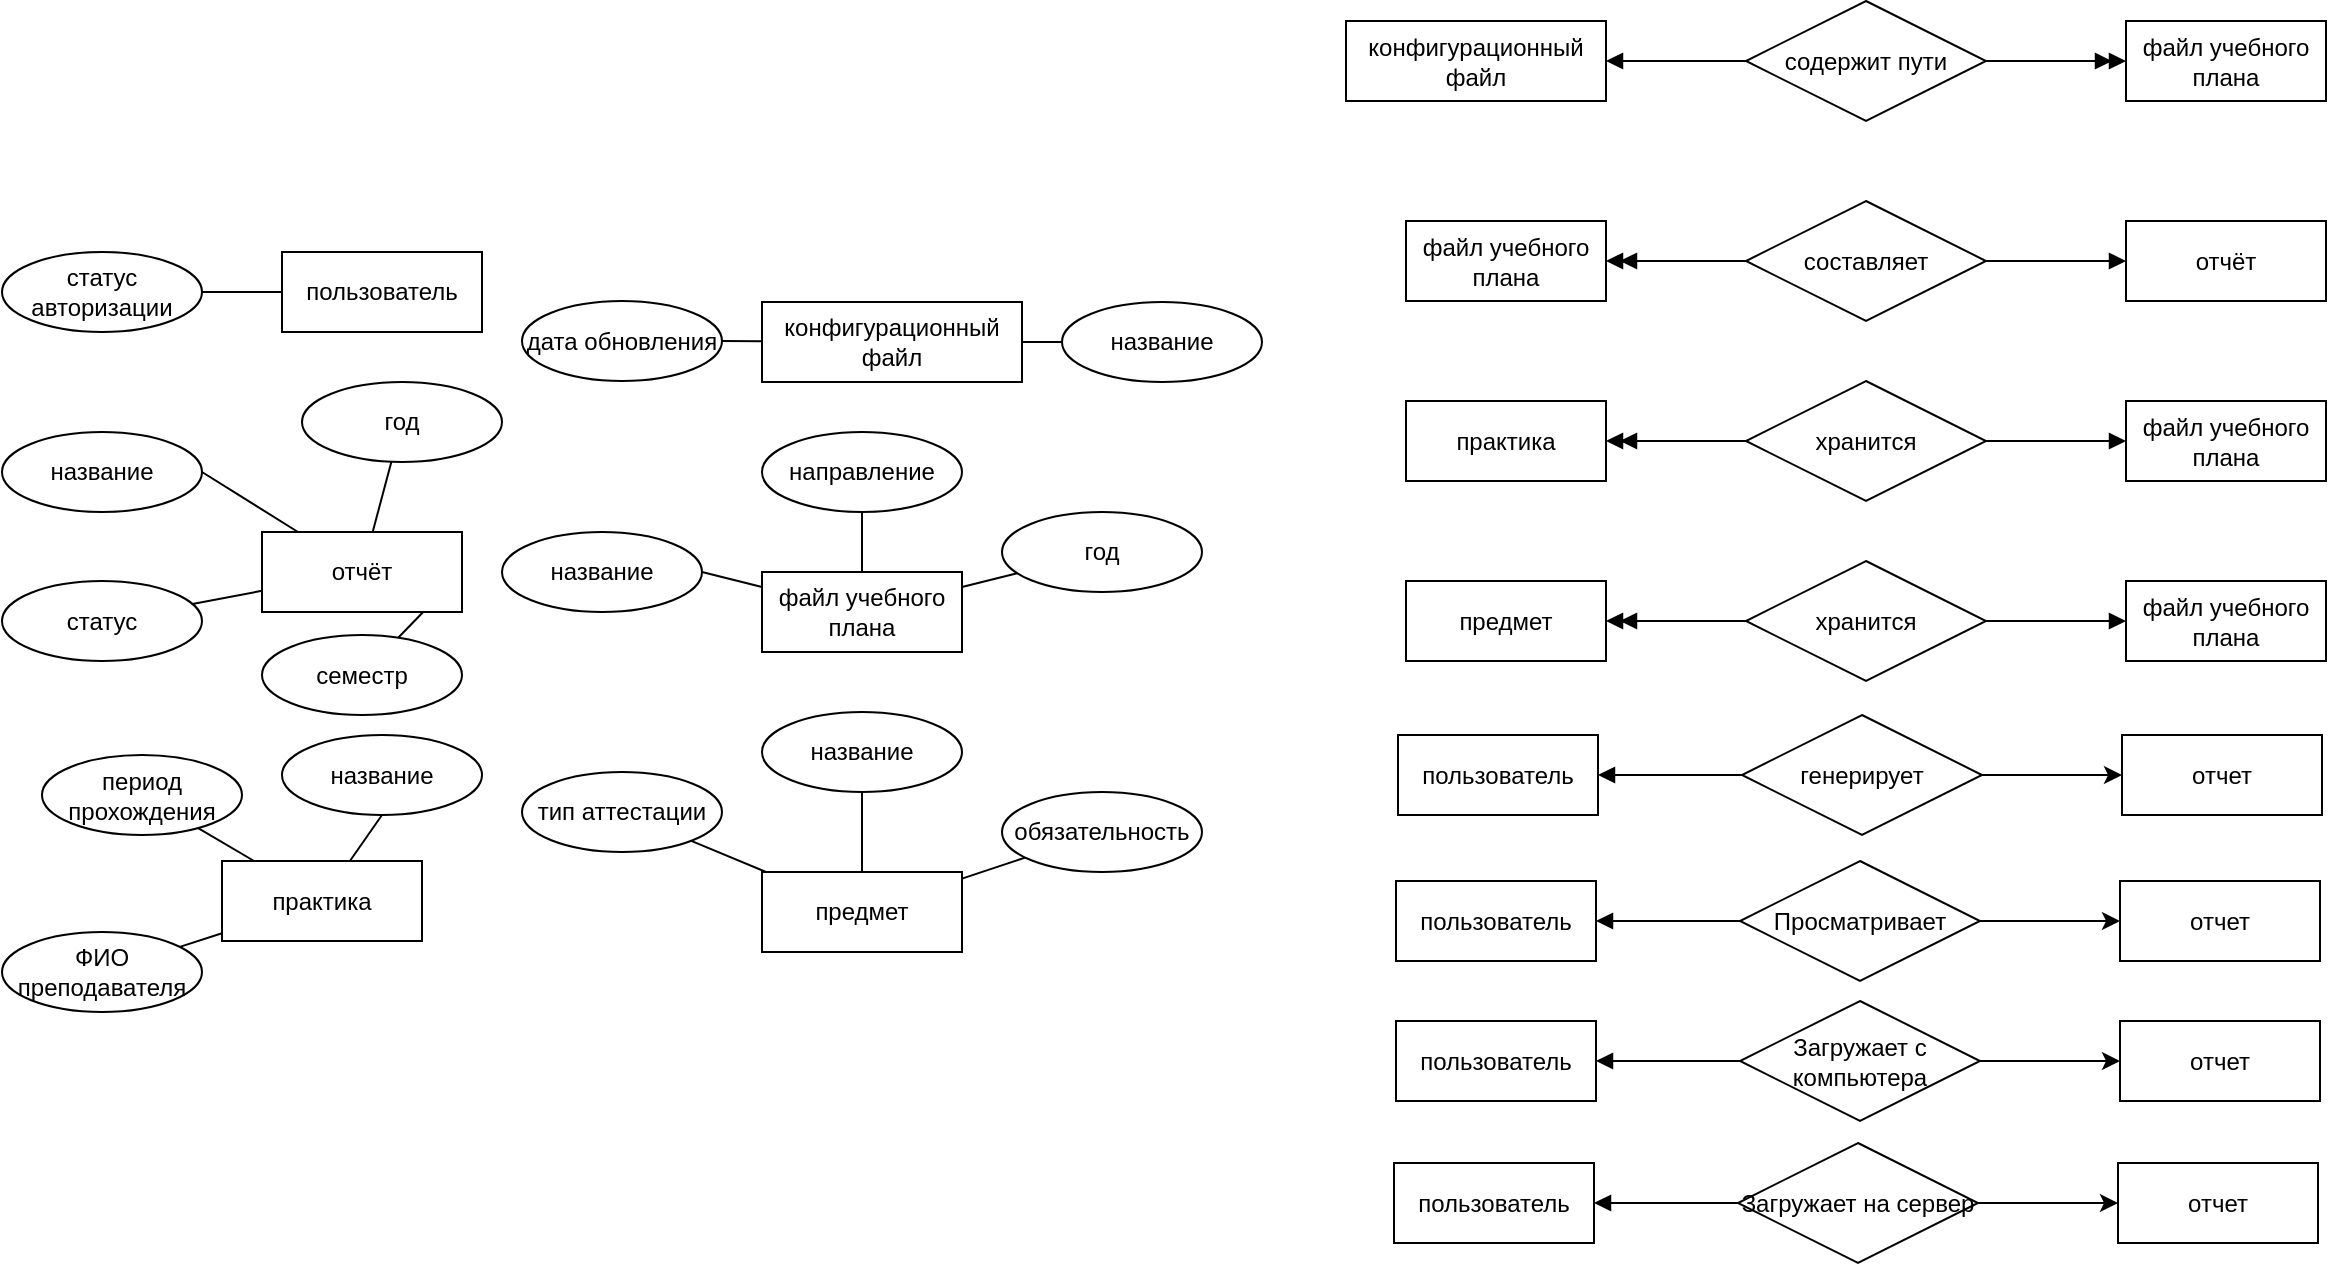 <mxfile version="20.8.23" type="device"><diagram name="Страница 1" id="Vl6i8Gt8UvYRzS7OIlg3"><mxGraphModel dx="1235" dy="728" grid="0" gridSize="10" guides="1" tooltips="1" connect="1" arrows="1" fold="1" page="0" pageScale="1" pageWidth="827" pageHeight="1169" math="0" shadow="0"><root><mxCell id="0"/><mxCell id="1" parent="0"/><mxCell id="p7lyxdlydtJFYUvkGqon-26" style="edgeStyle=none;rounded=0;orthogonalLoop=1;jettySize=auto;html=1;endArrow=none;endFill=0;" edge="1" parent="1" source="p7lyxdlydtJFYUvkGqon-1" target="p7lyxdlydtJFYUvkGqon-23"><mxGeometry relative="1" as="geometry"/></mxCell><mxCell id="p7lyxdlydtJFYUvkGqon-1" value="пользователь" style="whiteSpace=wrap;html=1;align=center;" vertex="1" parent="1"><mxGeometry x="160" y="140" width="100" height="40" as="geometry"/></mxCell><mxCell id="p7lyxdlydtJFYUvkGqon-8" style="rounded=0;orthogonalLoop=1;jettySize=auto;html=1;endArrow=none;endFill=0;" edge="1" parent="1" source="p7lyxdlydtJFYUvkGqon-2" target="p7lyxdlydtJFYUvkGqon-7"><mxGeometry relative="1" as="geometry"/></mxCell><mxCell id="p7lyxdlydtJFYUvkGqon-10" style="rounded=0;orthogonalLoop=1;jettySize=auto;html=1;exitX=1;exitY=0.5;exitDx=0;exitDy=0;endArrow=none;endFill=0;" edge="1" parent="1" source="p7lyxdlydtJFYUvkGqon-2" target="p7lyxdlydtJFYUvkGqon-9"><mxGeometry relative="1" as="geometry"/></mxCell><mxCell id="p7lyxdlydtJFYUvkGqon-13" style="edgeStyle=none;rounded=0;orthogonalLoop=1;jettySize=auto;html=1;entryX=1;entryY=0.5;entryDx=0;entryDy=0;endArrow=none;endFill=0;" edge="1" parent="1" source="p7lyxdlydtJFYUvkGqon-2" target="p7lyxdlydtJFYUvkGqon-11"><mxGeometry relative="1" as="geometry"/></mxCell><mxCell id="p7lyxdlydtJFYUvkGqon-14" style="edgeStyle=none;rounded=0;orthogonalLoop=1;jettySize=auto;html=1;endArrow=none;endFill=0;" edge="1" parent="1" source="p7lyxdlydtJFYUvkGqon-2" target="p7lyxdlydtJFYUvkGqon-12"><mxGeometry relative="1" as="geometry"/></mxCell><mxCell id="p7lyxdlydtJFYUvkGqon-2" value="отчёт" style="whiteSpace=wrap;html=1;align=center;" vertex="1" parent="1"><mxGeometry x="150" y="280" width="100" height="40" as="geometry"/></mxCell><mxCell id="p7lyxdlydtJFYUvkGqon-18" style="edgeStyle=none;rounded=0;orthogonalLoop=1;jettySize=auto;html=1;entryX=1;entryY=0.5;entryDx=0;entryDy=0;endArrow=none;endFill=0;" edge="1" parent="1" source="p7lyxdlydtJFYUvkGqon-3" target="p7lyxdlydtJFYUvkGqon-16"><mxGeometry relative="1" as="geometry"/></mxCell><mxCell id="p7lyxdlydtJFYUvkGqon-19" style="edgeStyle=none;rounded=0;orthogonalLoop=1;jettySize=auto;html=1;endArrow=none;endFill=0;" edge="1" parent="1" source="p7lyxdlydtJFYUvkGqon-3" target="p7lyxdlydtJFYUvkGqon-15"><mxGeometry relative="1" as="geometry"/></mxCell><mxCell id="p7lyxdlydtJFYUvkGqon-20" style="edgeStyle=none;rounded=0;orthogonalLoop=1;jettySize=auto;html=1;endArrow=none;endFill=0;" edge="1" parent="1" source="p7lyxdlydtJFYUvkGqon-3" target="p7lyxdlydtJFYUvkGqon-17"><mxGeometry relative="1" as="geometry"/></mxCell><mxCell id="p7lyxdlydtJFYUvkGqon-3" value="файл учебного плана" style="whiteSpace=wrap;html=1;align=center;" vertex="1" parent="1"><mxGeometry x="400" y="300" width="100" height="40" as="geometry"/></mxCell><mxCell id="p7lyxdlydtJFYUvkGqon-24" style="edgeStyle=none;rounded=0;orthogonalLoop=1;jettySize=auto;html=1;endArrow=none;endFill=0;" edge="1" parent="1" source="p7lyxdlydtJFYUvkGqon-4" target="p7lyxdlydtJFYUvkGqon-21"><mxGeometry relative="1" as="geometry"/></mxCell><mxCell id="p7lyxdlydtJFYUvkGqon-25" style="edgeStyle=none;rounded=0;orthogonalLoop=1;jettySize=auto;html=1;entryX=1;entryY=0.5;entryDx=0;entryDy=0;endArrow=none;endFill=0;" edge="1" parent="1" source="p7lyxdlydtJFYUvkGqon-4" target="p7lyxdlydtJFYUvkGqon-22"><mxGeometry relative="1" as="geometry"/></mxCell><mxCell id="p7lyxdlydtJFYUvkGqon-4" value="конфигурационный файл" style="whiteSpace=wrap;html=1;align=center;" vertex="1" parent="1"><mxGeometry x="400" y="165" width="130" height="40" as="geometry"/></mxCell><mxCell id="p7lyxdlydtJFYUvkGqon-30" style="edgeStyle=none;rounded=0;orthogonalLoop=1;jettySize=auto;html=1;endArrow=none;endFill=0;" edge="1" parent="1" source="p7lyxdlydtJFYUvkGqon-5" target="p7lyxdlydtJFYUvkGqon-29"><mxGeometry relative="1" as="geometry"/></mxCell><mxCell id="p7lyxdlydtJFYUvkGqon-31" style="edgeStyle=none;rounded=0;orthogonalLoop=1;jettySize=auto;html=1;entryX=0.5;entryY=1;entryDx=0;entryDy=0;endArrow=none;endFill=0;" edge="1" parent="1" source="p7lyxdlydtJFYUvkGqon-5" target="p7lyxdlydtJFYUvkGqon-27"><mxGeometry relative="1" as="geometry"/></mxCell><mxCell id="p7lyxdlydtJFYUvkGqon-32" style="edgeStyle=none;rounded=0;orthogonalLoop=1;jettySize=auto;html=1;endArrow=none;endFill=0;" edge="1" parent="1" source="p7lyxdlydtJFYUvkGqon-5" target="p7lyxdlydtJFYUvkGqon-28"><mxGeometry relative="1" as="geometry"/></mxCell><mxCell id="p7lyxdlydtJFYUvkGqon-5" value="практика" style="whiteSpace=wrap;html=1;align=center;" vertex="1" parent="1"><mxGeometry x="130" y="444.5" width="100" height="40" as="geometry"/></mxCell><mxCell id="p7lyxdlydtJFYUvkGqon-36" style="edgeStyle=none;rounded=0;orthogonalLoop=1;jettySize=auto;html=1;endArrow=none;endFill=0;" edge="1" parent="1" source="p7lyxdlydtJFYUvkGqon-6" target="p7lyxdlydtJFYUvkGqon-34"><mxGeometry relative="1" as="geometry"/></mxCell><mxCell id="p7lyxdlydtJFYUvkGqon-37" style="edgeStyle=none;rounded=0;orthogonalLoop=1;jettySize=auto;html=1;endArrow=none;endFill=0;" edge="1" parent="1" source="p7lyxdlydtJFYUvkGqon-6" target="p7lyxdlydtJFYUvkGqon-33"><mxGeometry relative="1" as="geometry"/></mxCell><mxCell id="p7lyxdlydtJFYUvkGqon-38" style="edgeStyle=none;rounded=0;orthogonalLoop=1;jettySize=auto;html=1;endArrow=none;endFill=0;" edge="1" parent="1" source="p7lyxdlydtJFYUvkGqon-6" target="p7lyxdlydtJFYUvkGqon-35"><mxGeometry relative="1" as="geometry"/></mxCell><mxCell id="p7lyxdlydtJFYUvkGqon-6" value="предмет" style="whiteSpace=wrap;html=1;align=center;" vertex="1" parent="1"><mxGeometry x="400" y="450" width="100" height="40" as="geometry"/></mxCell><mxCell id="p7lyxdlydtJFYUvkGqon-7" value="год" style="ellipse;whiteSpace=wrap;html=1;align=center;" vertex="1" parent="1"><mxGeometry x="170" y="205" width="100" height="40" as="geometry"/></mxCell><mxCell id="p7lyxdlydtJFYUvkGqon-9" value="семестр" style="ellipse;whiteSpace=wrap;html=1;align=center;" vertex="1" parent="1"><mxGeometry x="150" y="331.5" width="100" height="40" as="geometry"/></mxCell><mxCell id="p7lyxdlydtJFYUvkGqon-11" value="название" style="ellipse;whiteSpace=wrap;html=1;align=center;" vertex="1" parent="1"><mxGeometry x="20" y="230" width="100" height="40" as="geometry"/></mxCell><mxCell id="p7lyxdlydtJFYUvkGqon-12" value="статус" style="ellipse;whiteSpace=wrap;html=1;align=center;" vertex="1" parent="1"><mxGeometry x="20" y="304.5" width="100" height="40" as="geometry"/></mxCell><mxCell id="p7lyxdlydtJFYUvkGqon-15" value="направление" style="ellipse;whiteSpace=wrap;html=1;align=center;" vertex="1" parent="1"><mxGeometry x="400" y="230" width="100" height="40" as="geometry"/></mxCell><mxCell id="p7lyxdlydtJFYUvkGqon-16" value="название" style="ellipse;whiteSpace=wrap;html=1;align=center;" vertex="1" parent="1"><mxGeometry x="270" y="280" width="100" height="40" as="geometry"/></mxCell><mxCell id="p7lyxdlydtJFYUvkGqon-17" value="год" style="ellipse;whiteSpace=wrap;html=1;align=center;" vertex="1" parent="1"><mxGeometry x="520" y="270" width="100" height="40" as="geometry"/></mxCell><mxCell id="p7lyxdlydtJFYUvkGqon-21" value="название" style="ellipse;whiteSpace=wrap;html=1;align=center;" vertex="1" parent="1"><mxGeometry x="550" y="165" width="100" height="40" as="geometry"/></mxCell><mxCell id="p7lyxdlydtJFYUvkGqon-22" value="дата обновления" style="ellipse;whiteSpace=wrap;html=1;align=center;" vertex="1" parent="1"><mxGeometry x="280" y="164.5" width="100" height="40" as="geometry"/></mxCell><mxCell id="p7lyxdlydtJFYUvkGqon-23" value="статус авторизации" style="ellipse;whiteSpace=wrap;html=1;align=center;" vertex="1" parent="1"><mxGeometry x="20" y="140" width="100" height="40" as="geometry"/></mxCell><mxCell id="p7lyxdlydtJFYUvkGqon-27" value="название" style="ellipse;whiteSpace=wrap;html=1;align=center;" vertex="1" parent="1"><mxGeometry x="160" y="381.5" width="100" height="40" as="geometry"/></mxCell><mxCell id="p7lyxdlydtJFYUvkGqon-28" value="ФИО преподавателя" style="ellipse;whiteSpace=wrap;html=1;align=center;" vertex="1" parent="1"><mxGeometry x="20" y="480" width="100" height="40" as="geometry"/></mxCell><mxCell id="p7lyxdlydtJFYUvkGqon-29" value="период прохождения" style="ellipse;whiteSpace=wrap;html=1;align=center;" vertex="1" parent="1"><mxGeometry x="40" y="391.5" width="100" height="40" as="geometry"/></mxCell><mxCell id="p7lyxdlydtJFYUvkGqon-33" value="тип аттестации" style="ellipse;whiteSpace=wrap;html=1;align=center;" vertex="1" parent="1"><mxGeometry x="280" y="400" width="100" height="40" as="geometry"/></mxCell><mxCell id="p7lyxdlydtJFYUvkGqon-34" value="название" style="ellipse;whiteSpace=wrap;html=1;align=center;" vertex="1" parent="1"><mxGeometry x="400" y="370" width="100" height="40" as="geometry"/></mxCell><mxCell id="p7lyxdlydtJFYUvkGqon-35" value="обязательность" style="ellipse;whiteSpace=wrap;html=1;align=center;" vertex="1" parent="1"><mxGeometry x="520" y="410" width="100" height="40" as="geometry"/></mxCell><mxCell id="p7lyxdlydtJFYUvkGqon-39" value="конфигурационный файл" style="whiteSpace=wrap;html=1;align=center;" vertex="1" parent="1"><mxGeometry x="692" y="24.5" width="130" height="40" as="geometry"/></mxCell><mxCell id="p7lyxdlydtJFYUvkGqon-51" value="" style="edgeStyle=none;rounded=0;orthogonalLoop=1;jettySize=auto;html=1;endArrow=block;endFill=1;" edge="1" parent="1" source="p7lyxdlydtJFYUvkGqon-40" target="p7lyxdlydtJFYUvkGqon-39"><mxGeometry relative="1" as="geometry"/></mxCell><mxCell id="p7lyxdlydtJFYUvkGqon-52" style="edgeStyle=none;rounded=0;orthogonalLoop=1;jettySize=auto;html=1;endArrow=doubleBlock;endFill=1;" edge="1" parent="1" source="p7lyxdlydtJFYUvkGqon-40" target="p7lyxdlydtJFYUvkGqon-41"><mxGeometry relative="1" as="geometry"/></mxCell><mxCell id="p7lyxdlydtJFYUvkGqon-40" value="содержит пути" style="shape=rhombus;perimeter=rhombusPerimeter;whiteSpace=wrap;html=1;align=center;" vertex="1" parent="1"><mxGeometry x="892" y="14.5" width="120" height="60" as="geometry"/></mxCell><mxCell id="p7lyxdlydtJFYUvkGqon-41" value="файл учебного плана" style="whiteSpace=wrap;html=1;align=center;" vertex="1" parent="1"><mxGeometry x="1082" y="24.5" width="100" height="40" as="geometry"/></mxCell><mxCell id="p7lyxdlydtJFYUvkGqon-42" value="файл учебного плана" style="whiteSpace=wrap;html=1;align=center;" vertex="1" parent="1"><mxGeometry x="722" y="124.5" width="100" height="40" as="geometry"/></mxCell><mxCell id="p7lyxdlydtJFYUvkGqon-53" style="edgeStyle=none;rounded=0;orthogonalLoop=1;jettySize=auto;html=1;entryX=1;entryY=0.5;entryDx=0;entryDy=0;endArrow=doubleBlock;endFill=1;" edge="1" parent="1" source="p7lyxdlydtJFYUvkGqon-43" target="p7lyxdlydtJFYUvkGqon-42"><mxGeometry relative="1" as="geometry"/></mxCell><mxCell id="p7lyxdlydtJFYUvkGqon-54" style="edgeStyle=none;rounded=0;orthogonalLoop=1;jettySize=auto;html=1;endArrow=block;endFill=1;" edge="1" parent="1" source="p7lyxdlydtJFYUvkGqon-43" target="p7lyxdlydtJFYUvkGqon-44"><mxGeometry relative="1" as="geometry"/></mxCell><mxCell id="p7lyxdlydtJFYUvkGqon-43" value="составляет" style="shape=rhombus;perimeter=rhombusPerimeter;whiteSpace=wrap;html=1;align=center;" vertex="1" parent="1"><mxGeometry x="892" y="114.5" width="120" height="60" as="geometry"/></mxCell><mxCell id="p7lyxdlydtJFYUvkGqon-44" value="отчёт" style="whiteSpace=wrap;html=1;align=center;" vertex="1" parent="1"><mxGeometry x="1082" y="124.5" width="100" height="40" as="geometry"/></mxCell><mxCell id="p7lyxdlydtJFYUvkGqon-45" value="практика" style="whiteSpace=wrap;html=1;align=center;" vertex="1" parent="1"><mxGeometry x="722" y="214.5" width="100" height="40" as="geometry"/></mxCell><mxCell id="p7lyxdlydtJFYUvkGqon-55" style="edgeStyle=none;rounded=0;orthogonalLoop=1;jettySize=auto;html=1;entryX=1;entryY=0.5;entryDx=0;entryDy=0;endArrow=doubleBlock;endFill=1;" edge="1" parent="1" source="p7lyxdlydtJFYUvkGqon-46" target="p7lyxdlydtJFYUvkGqon-45"><mxGeometry relative="1" as="geometry"/></mxCell><mxCell id="p7lyxdlydtJFYUvkGqon-56" style="edgeStyle=none;rounded=0;orthogonalLoop=1;jettySize=auto;html=1;endArrow=block;endFill=1;" edge="1" parent="1" source="p7lyxdlydtJFYUvkGqon-46" target="p7lyxdlydtJFYUvkGqon-47"><mxGeometry relative="1" as="geometry"/></mxCell><mxCell id="p7lyxdlydtJFYUvkGqon-46" value="хранится" style="shape=rhombus;perimeter=rhombusPerimeter;whiteSpace=wrap;html=1;align=center;" vertex="1" parent="1"><mxGeometry x="892" y="204.5" width="120" height="60" as="geometry"/></mxCell><mxCell id="p7lyxdlydtJFYUvkGqon-47" value="файл учебного плана" style="whiteSpace=wrap;html=1;align=center;" vertex="1" parent="1"><mxGeometry x="1082" y="214.5" width="100" height="40" as="geometry"/></mxCell><mxCell id="p7lyxdlydtJFYUvkGqon-48" value="предмет" style="whiteSpace=wrap;html=1;align=center;" vertex="1" parent="1"><mxGeometry x="722" y="304.5" width="100" height="40" as="geometry"/></mxCell><mxCell id="p7lyxdlydtJFYUvkGqon-57" style="edgeStyle=none;rounded=0;orthogonalLoop=1;jettySize=auto;html=1;endArrow=doubleBlock;endFill=1;" edge="1" parent="1" source="p7lyxdlydtJFYUvkGqon-49" target="p7lyxdlydtJFYUvkGqon-48"><mxGeometry relative="1" as="geometry"/></mxCell><mxCell id="p7lyxdlydtJFYUvkGqon-58" style="edgeStyle=none;rounded=0;orthogonalLoop=1;jettySize=auto;html=1;endArrow=block;endFill=1;" edge="1" parent="1" source="p7lyxdlydtJFYUvkGqon-49" target="p7lyxdlydtJFYUvkGqon-50"><mxGeometry relative="1" as="geometry"/></mxCell><mxCell id="p7lyxdlydtJFYUvkGqon-49" value="хранится" style="shape=rhombus;perimeter=rhombusPerimeter;whiteSpace=wrap;html=1;align=center;" vertex="1" parent="1"><mxGeometry x="892" y="294.5" width="120" height="60" as="geometry"/></mxCell><mxCell id="p7lyxdlydtJFYUvkGqon-50" value="файл учебного плана" style="whiteSpace=wrap;html=1;align=center;" vertex="1" parent="1"><mxGeometry x="1082" y="304.5" width="100" height="40" as="geometry"/></mxCell><mxCell id="p7lyxdlydtJFYUvkGqon-60" value="пользователь" style="whiteSpace=wrap;html=1;align=center;" vertex="1" parent="1"><mxGeometry x="717" y="454.5" width="100" height="40" as="geometry"/></mxCell><mxCell id="p7lyxdlydtJFYUvkGqon-61" value="пользователь" style="whiteSpace=wrap;html=1;align=center;" vertex="1" parent="1"><mxGeometry x="718" y="381.5" width="100" height="40" as="geometry"/></mxCell><mxCell id="p7lyxdlydtJFYUvkGqon-64" value="пользователь" style="whiteSpace=wrap;html=1;align=center;" vertex="1" parent="1"><mxGeometry x="716" y="595.5" width="100" height="40" as="geometry"/></mxCell><mxCell id="p7lyxdlydtJFYUvkGqon-65" value="пользователь" style="whiteSpace=wrap;html=1;align=center;" vertex="1" parent="1"><mxGeometry x="717" y="524.5" width="100" height="40" as="geometry"/></mxCell><mxCell id="p7lyxdlydtJFYUvkGqon-68" value="отчет" style="whiteSpace=wrap;html=1;align=center;" vertex="1" parent="1"><mxGeometry x="1080" y="381.5" width="100" height="40" as="geometry"/></mxCell><mxCell id="p7lyxdlydtJFYUvkGqon-69" value="отчет" style="whiteSpace=wrap;html=1;align=center;" vertex="1" parent="1"><mxGeometry x="1078" y="595.5" width="100" height="40" as="geometry"/></mxCell><mxCell id="p7lyxdlydtJFYUvkGqon-70" value="отчет" style="whiteSpace=wrap;html=1;align=center;" vertex="1" parent="1"><mxGeometry x="1079" y="524.5" width="100" height="40" as="geometry"/></mxCell><mxCell id="p7lyxdlydtJFYUvkGqon-72" value="отчет" style="whiteSpace=wrap;html=1;align=center;" vertex="1" parent="1"><mxGeometry x="1079" y="454.5" width="100" height="40" as="geometry"/></mxCell><mxCell id="p7lyxdlydtJFYUvkGqon-79" style="edgeStyle=none;rounded=0;orthogonalLoop=1;jettySize=auto;html=1;endArrow=classic;endFill=1;" edge="1" parent="1" source="p7lyxdlydtJFYUvkGqon-81" target="p7lyxdlydtJFYUvkGqon-68"><mxGeometry relative="1" as="geometry"/></mxCell><mxCell id="p7lyxdlydtJFYUvkGqon-80" style="edgeStyle=none;rounded=0;orthogonalLoop=1;jettySize=auto;html=1;endArrow=block;endFill=1;" edge="1" parent="1" source="p7lyxdlydtJFYUvkGqon-81" target="p7lyxdlydtJFYUvkGqon-61"><mxGeometry relative="1" as="geometry"/></mxCell><mxCell id="p7lyxdlydtJFYUvkGqon-81" value="генерирует" style="shape=rhombus;perimeter=rhombusPerimeter;whiteSpace=wrap;html=1;align=center;" vertex="1" parent="1"><mxGeometry x="890" y="371.5" width="120" height="60" as="geometry"/></mxCell><mxCell id="p7lyxdlydtJFYUvkGqon-82" style="edgeStyle=none;rounded=0;orthogonalLoop=1;jettySize=auto;html=1;endArrow=classic;endFill=1;" edge="1" parent="1" source="p7lyxdlydtJFYUvkGqon-84" target="p7lyxdlydtJFYUvkGqon-72"><mxGeometry relative="1" as="geometry"/></mxCell><mxCell id="p7lyxdlydtJFYUvkGqon-83" style="edgeStyle=none;rounded=0;orthogonalLoop=1;jettySize=auto;html=1;endArrow=block;endFill=1;" edge="1" parent="1" source="p7lyxdlydtJFYUvkGqon-84" target="p7lyxdlydtJFYUvkGqon-60"><mxGeometry relative="1" as="geometry"/></mxCell><mxCell id="p7lyxdlydtJFYUvkGqon-84" value="Просматривает" style="shape=rhombus;perimeter=rhombusPerimeter;whiteSpace=wrap;html=1;align=center;" vertex="1" parent="1"><mxGeometry x="889" y="444.5" width="120" height="60" as="geometry"/></mxCell><mxCell id="p7lyxdlydtJFYUvkGqon-88" style="edgeStyle=none;rounded=0;orthogonalLoop=1;jettySize=auto;html=1;endArrow=classic;endFill=1;" edge="1" parent="1" source="p7lyxdlydtJFYUvkGqon-90" target="p7lyxdlydtJFYUvkGqon-70"><mxGeometry relative="1" as="geometry"/></mxCell><mxCell id="p7lyxdlydtJFYUvkGqon-89" style="edgeStyle=none;rounded=0;orthogonalLoop=1;jettySize=auto;html=1;endArrow=block;endFill=1;" edge="1" parent="1" source="p7lyxdlydtJFYUvkGqon-90" target="p7lyxdlydtJFYUvkGqon-65"><mxGeometry relative="1" as="geometry"/></mxCell><mxCell id="p7lyxdlydtJFYUvkGqon-90" value="Загружает с компьютера" style="shape=rhombus;perimeter=rhombusPerimeter;whiteSpace=wrap;html=1;align=center;" vertex="1" parent="1"><mxGeometry x="889" y="514.5" width="120" height="60" as="geometry"/></mxCell><mxCell id="p7lyxdlydtJFYUvkGqon-91" style="edgeStyle=none;rounded=0;orthogonalLoop=1;jettySize=auto;html=1;endArrow=classic;endFill=1;" edge="1" parent="1" source="p7lyxdlydtJFYUvkGqon-93" target="p7lyxdlydtJFYUvkGqon-69"><mxGeometry relative="1" as="geometry"/></mxCell><mxCell id="p7lyxdlydtJFYUvkGqon-92" style="edgeStyle=none;rounded=0;orthogonalLoop=1;jettySize=auto;html=1;endArrow=block;endFill=1;" edge="1" parent="1" source="p7lyxdlydtJFYUvkGqon-93" target="p7lyxdlydtJFYUvkGqon-64"><mxGeometry relative="1" as="geometry"/></mxCell><mxCell id="p7lyxdlydtJFYUvkGqon-93" value="Загружает на сервер" style="shape=rhombus;perimeter=rhombusPerimeter;whiteSpace=wrap;html=1;align=center;" vertex="1" parent="1"><mxGeometry x="888" y="585.5" width="120" height="60" as="geometry"/></mxCell></root></mxGraphModel></diagram></mxfile>